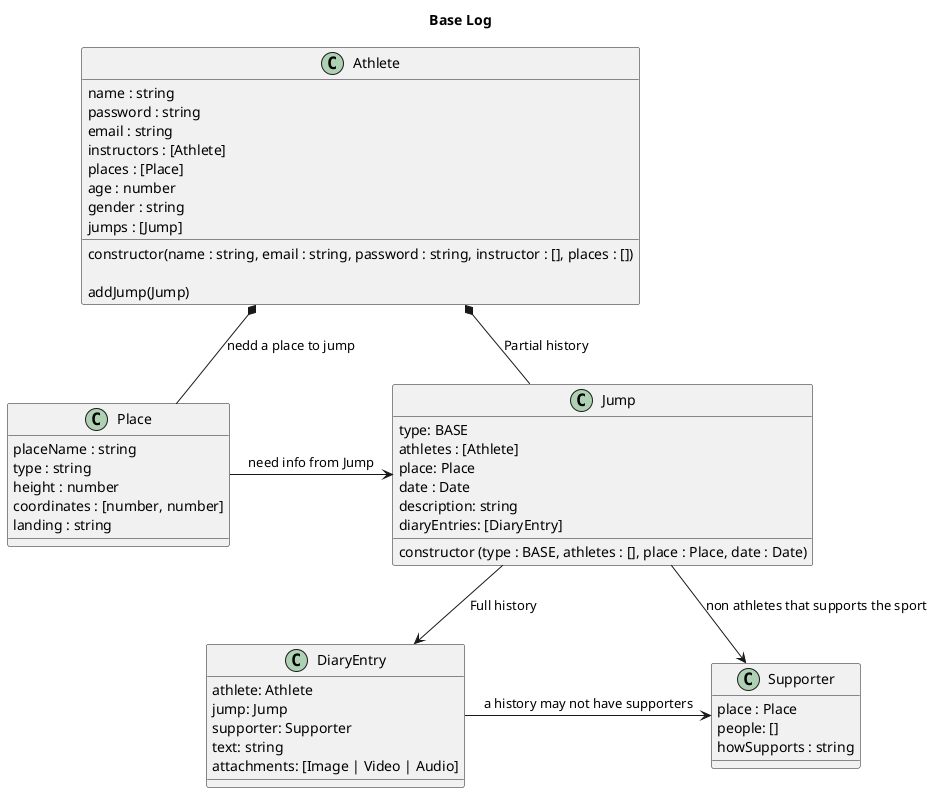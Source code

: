 @startuml Base Log
Title Base Log

class Athlete {
name : string
password : string
email : string
instructors : [Athlete]
places : [Place]
age : number
gender : string
jumps : [Jump]

constructor(name : string, email : string, password : string, instructor : [], places : [])

addJump(Jump)
' Verify: if that place exists
' Verify: if you are linked in date and place with a Jump
}
class Jump {
type: BASE
athletes : [Athlete]
place: Place
date : Date
' this is a sinopse
description: string
diaryEntries: [DiaryEntry]

constructor (type : BASE, athletes : [], place : Place, date : Date)
}
class DiaryEntry {
  athlete: Athlete
  jump: Jump
  supporter: Supporter
  ' this is the full history text
  text: string
  attachments: [Image | Video | Audio]
}

class Place {
placeName : string
type : string
height : number
coordinates : [number, number]
landing : string
}

'non Athletes that supports the sport
class Supporter {
place : Place
people: []
howSupports : string
}

' Head *- Hand : composition
' Parent o-- IndependentChild : agregation
' Need --> Use : association

Athlete *-- Place : nedd a place to jump
Athlete *-- Jump : Partial history

Place -> Jump : need info from Jump
Jump --> DiaryEntry : Full history
Jump -> Supporter : non athletes that supports the sport
DiaryEntry -> Supporter : a history may not have supporters

@enduml



